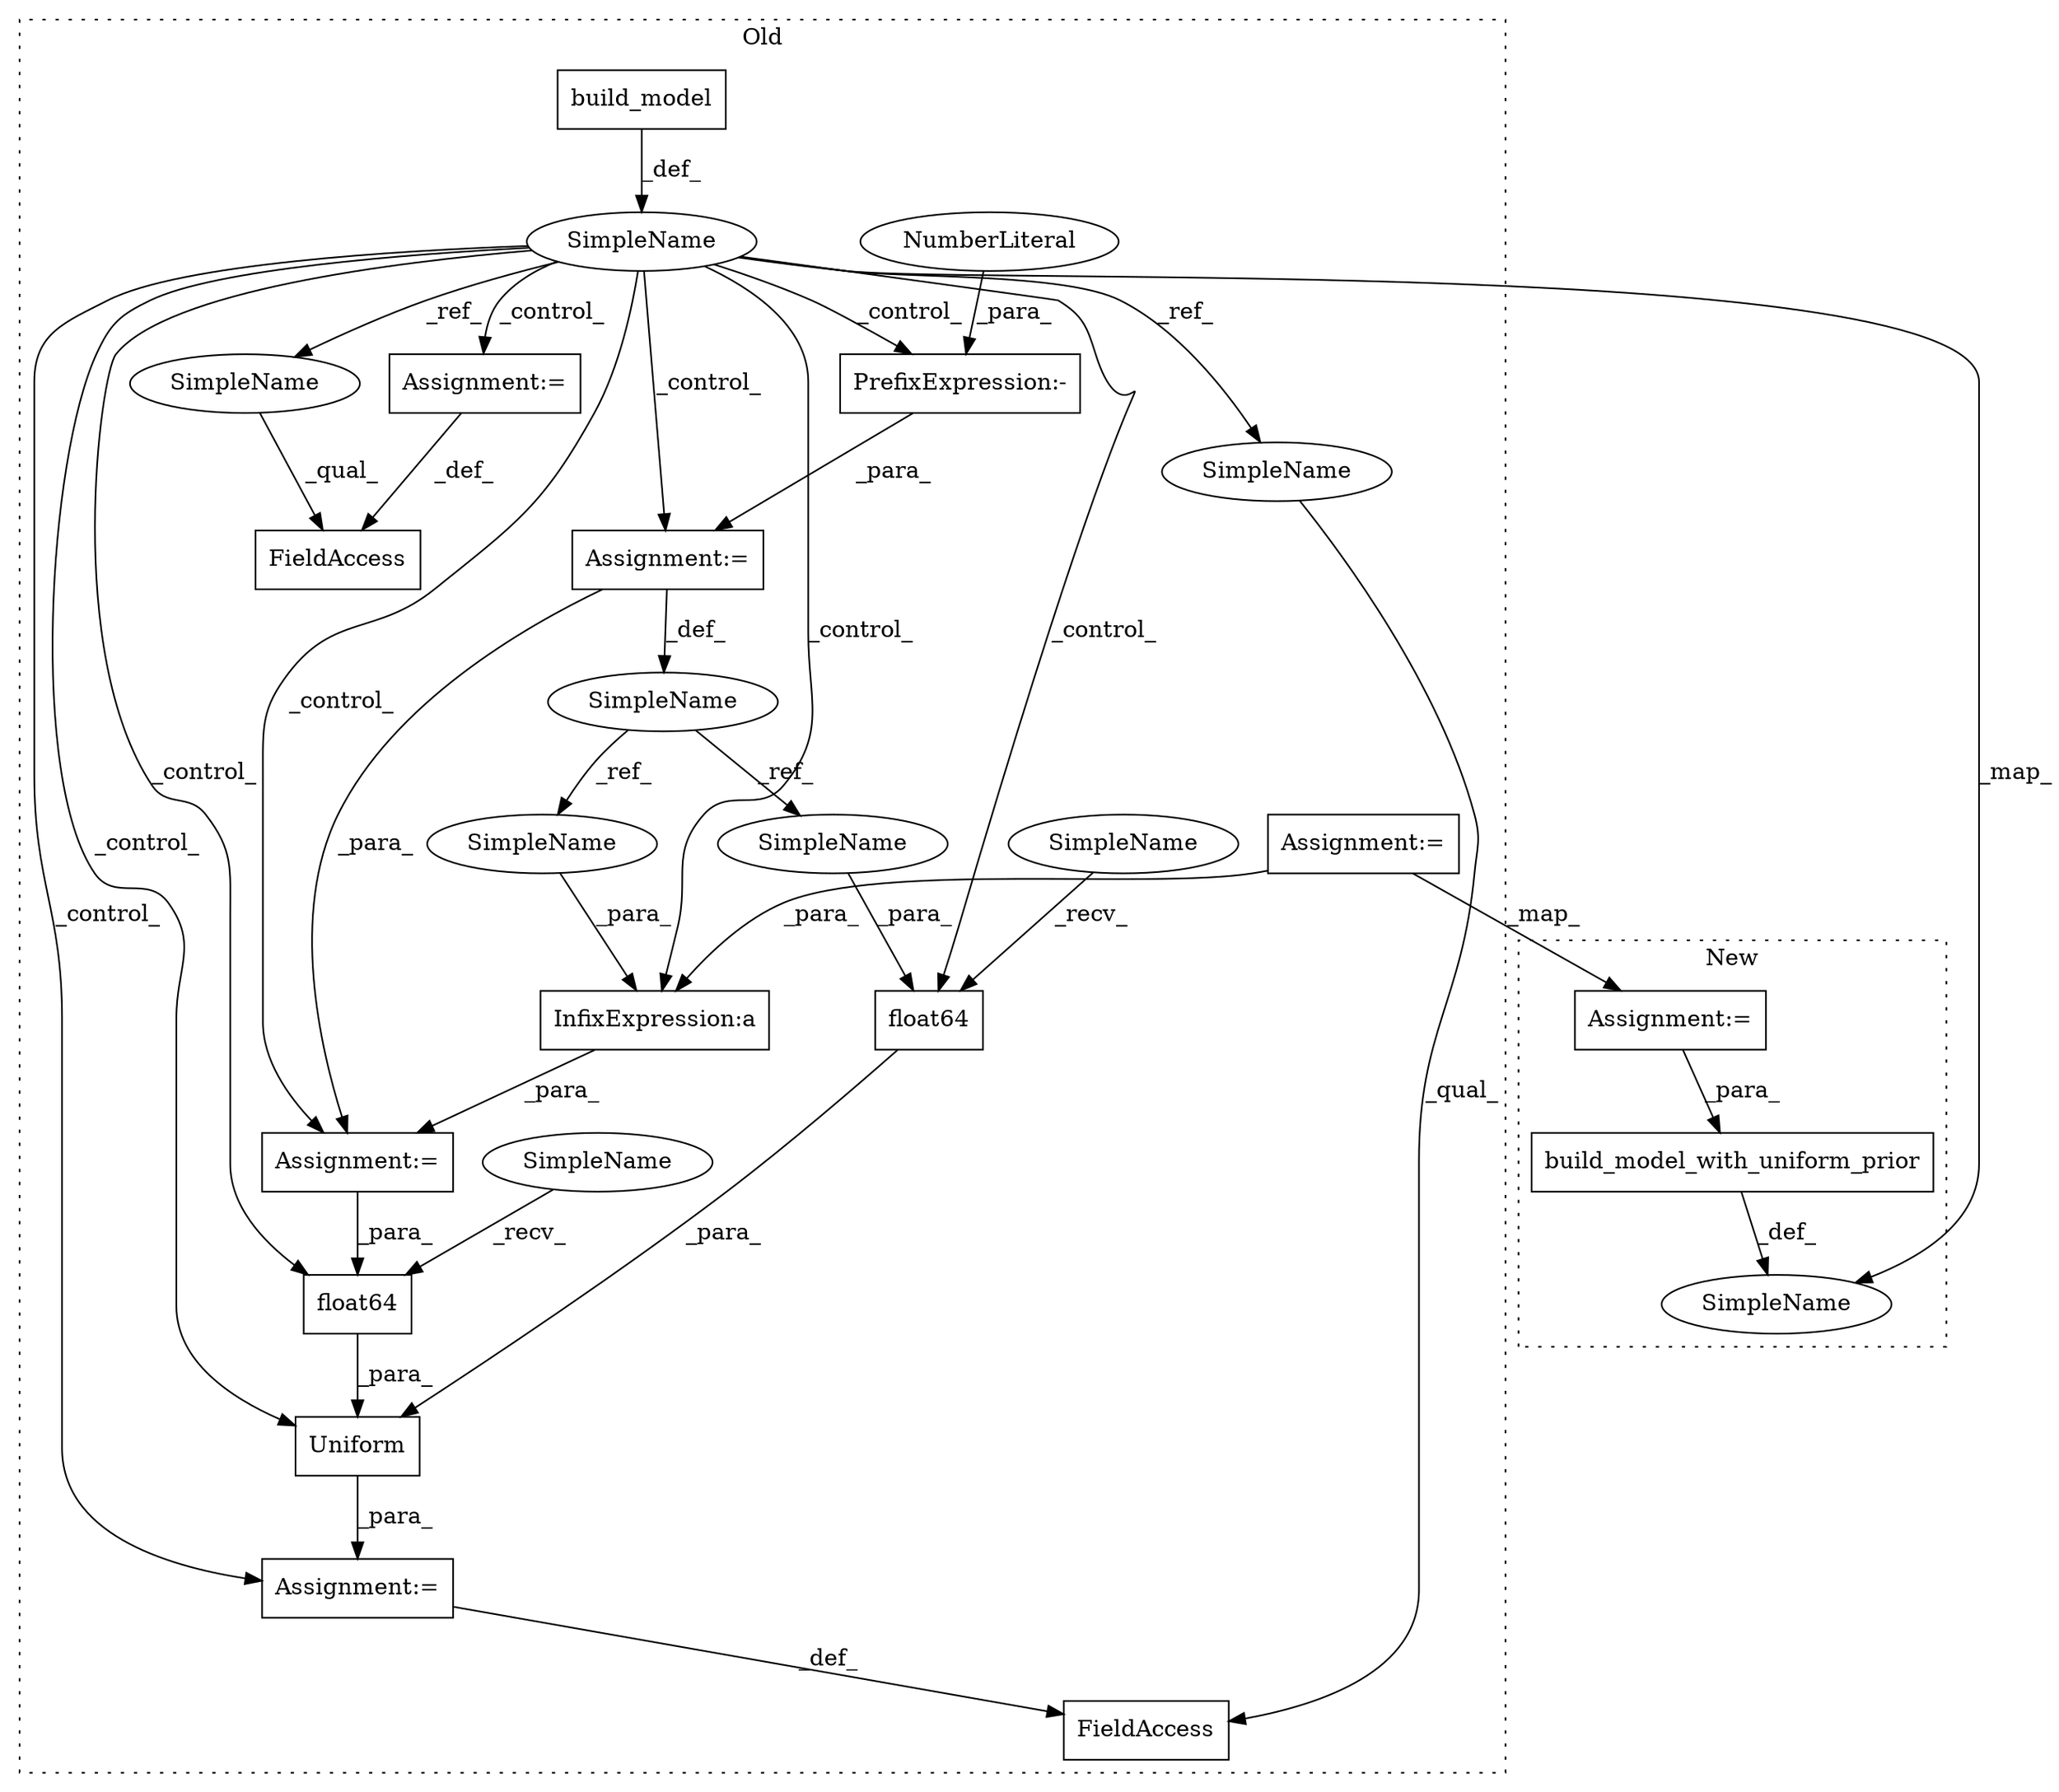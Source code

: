 digraph G {
subgraph cluster0 {
1 [label="Uniform" a="32" s="5650,5708" l="8,1" shape="box"];
3 [label="InfixExpression:a" a="27" s="5615" l="3" shape="box"];
4 [label="build_model" a="32" s="5264,5280" l="12,1" shape="box"];
5 [label="FieldAccess" a="22" s="5544" l="15" shape="box"];
6 [label="FieldAccess" a="22" s="5638" l="11" shape="box"];
7 [label="SimpleName" a="42" s="5572" l="9" shape="ellipse"];
8 [label="float64" a="32" s="5664,5681" l="8,1" shape="box"];
9 [label="SimpleName" a="42" s="5500" l="5" shape="ellipse"];
11 [label="float64" a="32" s="5689,5707" l="8,1" shape="box"];
12 [label="Assignment:=" a="7" s="5604" l="1" shape="box"];
13 [label="Assignment:=" a="7" s="5559" l="1" shape="box"];
14 [label="Assignment:=" a="7" s="5581" l="1" shape="box"];
15 [label="Assignment:=" a="7" s="5649" l="1" shape="box"];
16 [label="PrefixExpression:-" a="38" s="5582" l="1" shape="box"];
17 [label="NumberLiteral" a="34" s="5583" l="3" shape="ellipse"];
18 [label="Assignment:=" a="7" s="5326" l="1" shape="box"];
20 [label="SimpleName" a="42" s="5672" l="9" shape="ellipse"];
21 [label="SimpleName" a="42" s="5606" l="9" shape="ellipse"];
22 [label="SimpleName" a="42" s="5544" l="5" shape="ellipse"];
23 [label="SimpleName" a="42" s="5638" l="5" shape="ellipse"];
24 [label="SimpleName" a="42" s="5658" l="5" shape="ellipse"];
25 [label="SimpleName" a="42" s="5683" l="5" shape="ellipse"];
label = "Old";
style="dotted";
}
subgraph cluster1 {
2 [label="build_model_with_uniform_prior" a="32" s="6149,6205" l="31,1" shape="box"];
10 [label="SimpleName" a="42" s="6374" l="1" shape="ellipse"];
19 [label="Assignment:=" a="7" s="6108" l="1" shape="box"];
label = "New";
style="dotted";
}
1 -> 15 [label="_para_"];
2 -> 10 [label="_def_"];
3 -> 12 [label="_para_"];
4 -> 9 [label="_def_"];
7 -> 20 [label="_ref_"];
7 -> 21 [label="_ref_"];
8 -> 1 [label="_para_"];
9 -> 15 [label="_control_"];
9 -> 13 [label="_control_"];
9 -> 14 [label="_control_"];
9 -> 16 [label="_control_"];
9 -> 1 [label="_control_"];
9 -> 22 [label="_ref_"];
9 -> 8 [label="_control_"];
9 -> 10 [label="_map_"];
9 -> 3 [label="_control_"];
9 -> 11 [label="_control_"];
9 -> 23 [label="_ref_"];
9 -> 12 [label="_control_"];
11 -> 1 [label="_para_"];
12 -> 11 [label="_para_"];
13 -> 5 [label="_def_"];
14 -> 7 [label="_def_"];
14 -> 12 [label="_para_"];
15 -> 6 [label="_def_"];
16 -> 14 [label="_para_"];
17 -> 16 [label="_para_"];
18 -> 19 [label="_map_"];
18 -> 3 [label="_para_"];
19 -> 2 [label="_para_"];
20 -> 8 [label="_para_"];
21 -> 3 [label="_para_"];
22 -> 5 [label="_qual_"];
23 -> 6 [label="_qual_"];
24 -> 8 [label="_recv_"];
25 -> 11 [label="_recv_"];
}